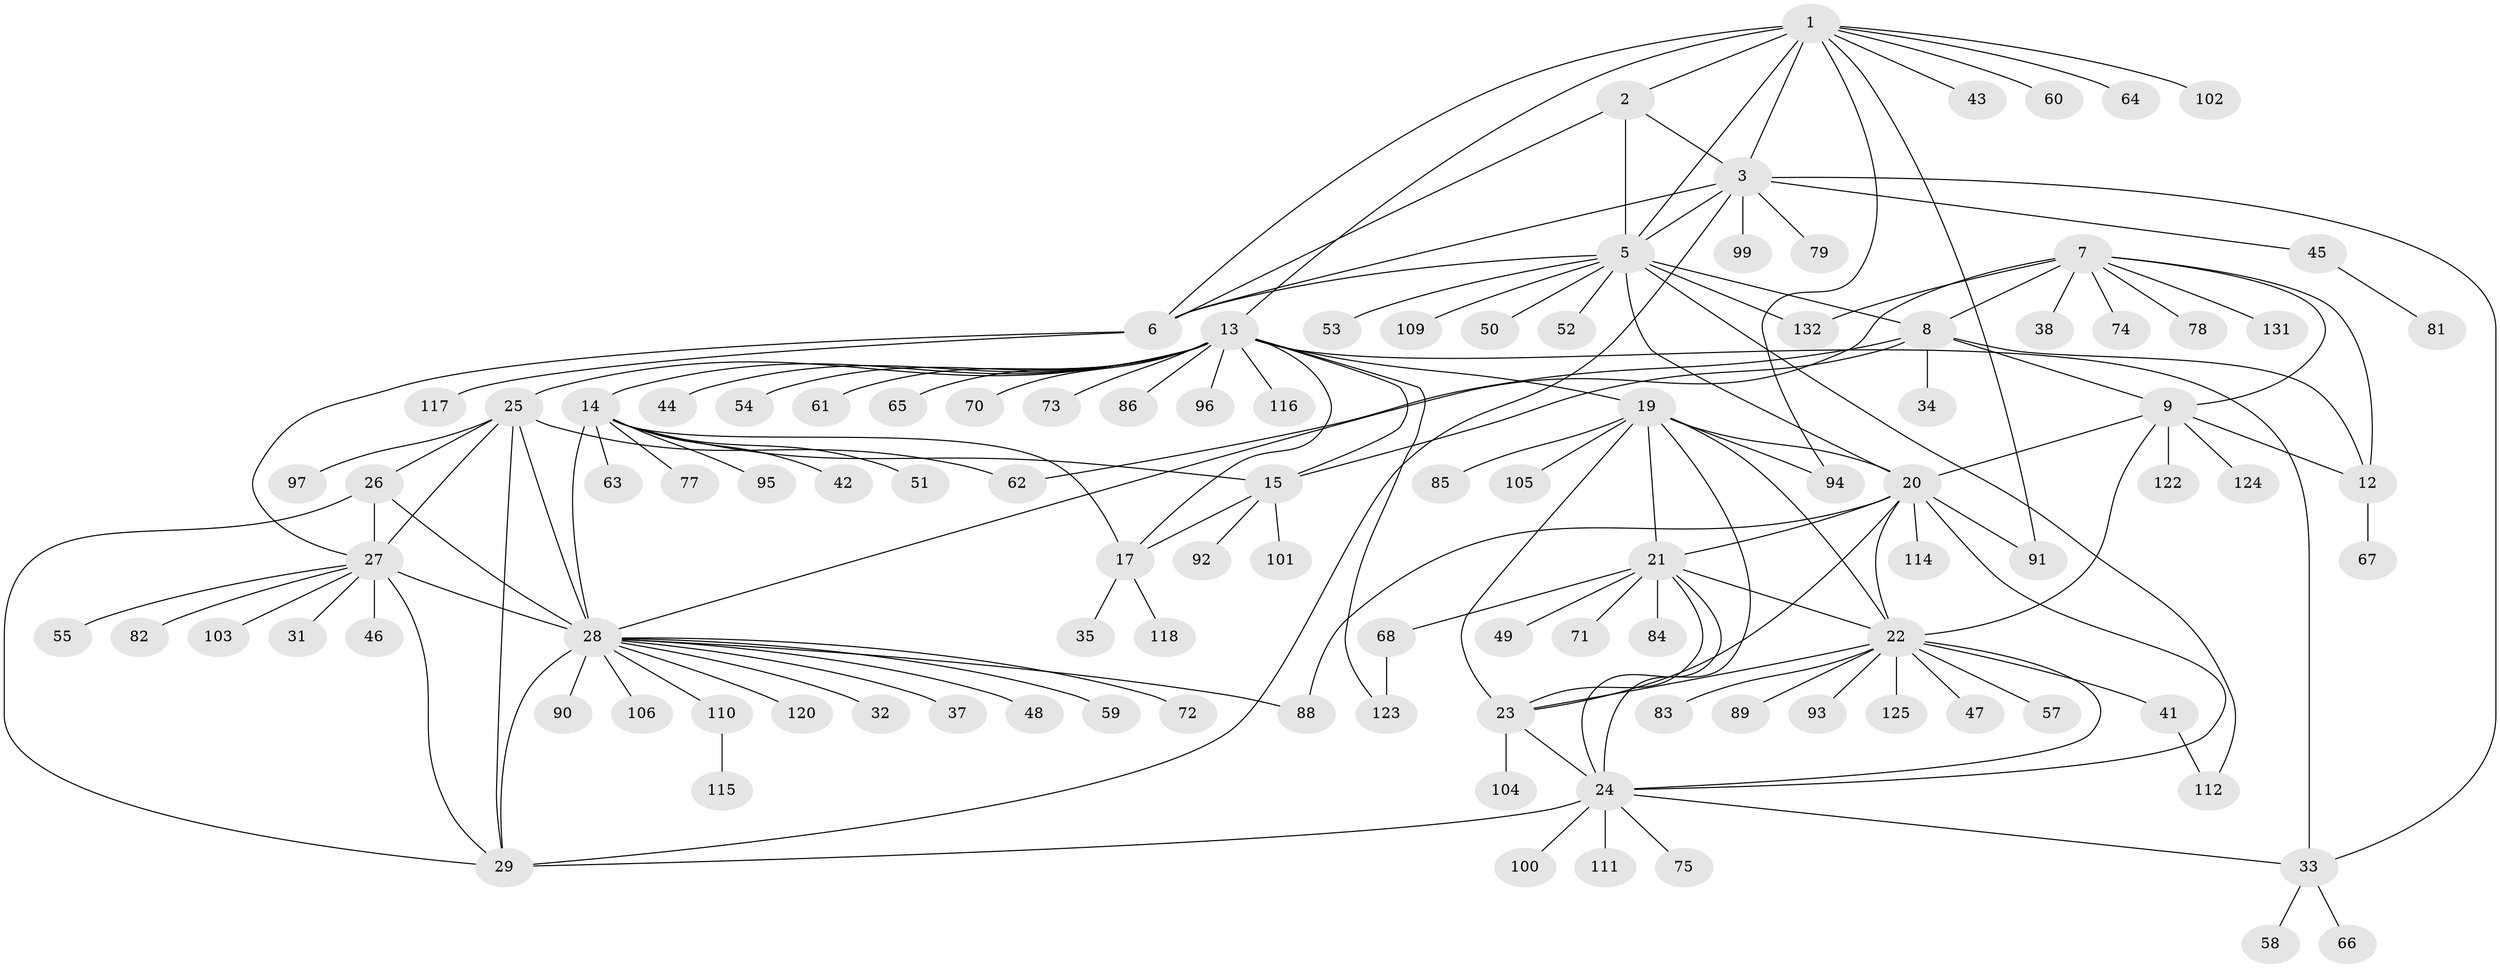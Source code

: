 // Generated by graph-tools (version 1.1) at 2025/24/03/03/25 07:24:17]
// undirected, 107 vertices, 152 edges
graph export_dot {
graph [start="1"]
  node [color=gray90,style=filled];
  1 [super="+36"];
  2;
  3 [super="+4"];
  5 [super="+76"];
  6;
  7 [super="+10"];
  8 [super="+11"];
  9 [super="+127"];
  12 [super="+129"];
  13 [super="+87"];
  14 [super="+18"];
  15 [super="+16"];
  17;
  19 [super="+69"];
  20 [super="+128"];
  21 [super="+56"];
  22 [super="+39"];
  23 [super="+40"];
  24;
  25 [super="+80"];
  26 [super="+126"];
  27 [super="+98"];
  28 [super="+30"];
  29 [super="+130"];
  31;
  32;
  33 [super="+119"];
  34;
  35;
  37;
  38;
  41;
  42;
  43;
  44;
  45;
  46;
  47;
  48;
  49;
  50;
  51;
  52;
  53;
  54 [super="+108"];
  55;
  57;
  58;
  59;
  60;
  61 [super="+107"];
  62 [super="+113"];
  63;
  64;
  65;
  66;
  67;
  68;
  70;
  71;
  72;
  73;
  74;
  75;
  77;
  78;
  79 [super="+121"];
  81;
  82;
  83;
  84;
  85;
  86;
  88;
  89;
  90;
  91;
  92;
  93;
  94;
  95;
  96;
  97;
  99;
  100;
  101;
  102;
  103;
  104;
  105;
  106;
  109;
  110;
  111;
  112;
  114;
  115;
  116;
  117;
  118;
  120;
  122;
  123;
  124;
  125;
  131;
  132;
  1 -- 2;
  1 -- 3 [weight=2];
  1 -- 5;
  1 -- 6;
  1 -- 13;
  1 -- 43;
  1 -- 60;
  1 -- 64;
  1 -- 91;
  1 -- 94;
  1 -- 102;
  2 -- 3 [weight=2];
  2 -- 5;
  2 -- 6;
  3 -- 5 [weight=2];
  3 -- 6 [weight=2];
  3 -- 45;
  3 -- 79;
  3 -- 99;
  3 -- 33;
  3 -- 29;
  5 -- 6;
  5 -- 20 [weight=2];
  5 -- 50;
  5 -- 52;
  5 -- 53;
  5 -- 109;
  5 -- 112;
  5 -- 8;
  5 -- 132;
  6 -- 27;
  6 -- 117;
  7 -- 8 [weight=4];
  7 -- 9 [weight=2];
  7 -- 12 [weight=2];
  7 -- 38;
  7 -- 74;
  7 -- 78;
  7 -- 131;
  7 -- 132;
  7 -- 28;
  8 -- 9 [weight=2];
  8 -- 12 [weight=2];
  8 -- 15;
  8 -- 34;
  8 -- 62;
  9 -- 12;
  9 -- 20;
  9 -- 122;
  9 -- 124;
  9 -- 22;
  12 -- 67;
  13 -- 14 [weight=2];
  13 -- 15 [weight=2];
  13 -- 17;
  13 -- 19;
  13 -- 33;
  13 -- 44;
  13 -- 54;
  13 -- 61;
  13 -- 65;
  13 -- 70;
  13 -- 73;
  13 -- 86;
  13 -- 96;
  13 -- 116;
  13 -- 123;
  13 -- 25;
  14 -- 15 [weight=4];
  14 -- 17 [weight=2];
  14 -- 51;
  14 -- 63;
  14 -- 77;
  14 -- 95;
  14 -- 42;
  14 -- 28;
  15 -- 17 [weight=2];
  15 -- 101;
  15 -- 92;
  17 -- 35;
  17 -- 118;
  19 -- 20;
  19 -- 21;
  19 -- 22;
  19 -- 23;
  19 -- 24;
  19 -- 94;
  19 -- 105;
  19 -- 85;
  20 -- 21;
  20 -- 22;
  20 -- 23;
  20 -- 24;
  20 -- 88;
  20 -- 91;
  20 -- 114;
  21 -- 22;
  21 -- 23;
  21 -- 24;
  21 -- 49;
  21 -- 68;
  21 -- 71;
  21 -- 84;
  22 -- 23;
  22 -- 24;
  22 -- 41;
  22 -- 47;
  22 -- 57;
  22 -- 83;
  22 -- 89;
  22 -- 93;
  22 -- 125;
  23 -- 24;
  23 -- 104;
  24 -- 29;
  24 -- 75;
  24 -- 100;
  24 -- 111;
  24 -- 33;
  25 -- 26;
  25 -- 27;
  25 -- 28 [weight=2];
  25 -- 29;
  25 -- 62;
  25 -- 97;
  26 -- 27;
  26 -- 28 [weight=2];
  26 -- 29;
  27 -- 28 [weight=2];
  27 -- 29;
  27 -- 31;
  27 -- 46;
  27 -- 55;
  27 -- 82;
  27 -- 103;
  28 -- 29 [weight=2];
  28 -- 32;
  28 -- 48;
  28 -- 88;
  28 -- 90;
  28 -- 106;
  28 -- 110;
  28 -- 120;
  28 -- 37;
  28 -- 72;
  28 -- 59;
  33 -- 58;
  33 -- 66;
  41 -- 112;
  45 -- 81;
  68 -- 123;
  110 -- 115;
}
